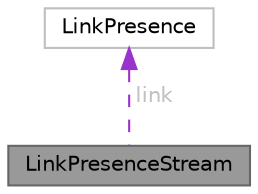 digraph "LinkPresenceStream"
{
 // LATEX_PDF_SIZE
  bgcolor="transparent";
  edge [fontname=Helvetica,fontsize=10,labelfontname=Helvetica,labelfontsize=10];
  node [fontname=Helvetica,fontsize=10,shape=box,height=0.2,width=0.4];
  Node1 [id="Node000001",label="LinkPresenceStream",height=0.2,width=0.4,color="gray40", fillcolor="grey60", style="filled", fontcolor="black",tooltip=" "];
  Node2 -> Node1 [id="edge1_Node000001_Node000002",dir="back",color="darkorchid3",style="dashed",tooltip=" ",label=" link",fontcolor="grey" ];
  Node2 [id="Node000002",label="LinkPresence",height=0.2,width=0.4,color="grey75", fillcolor="white", style="filled",URL="$structLinkPresence.html",tooltip=" "];
}
